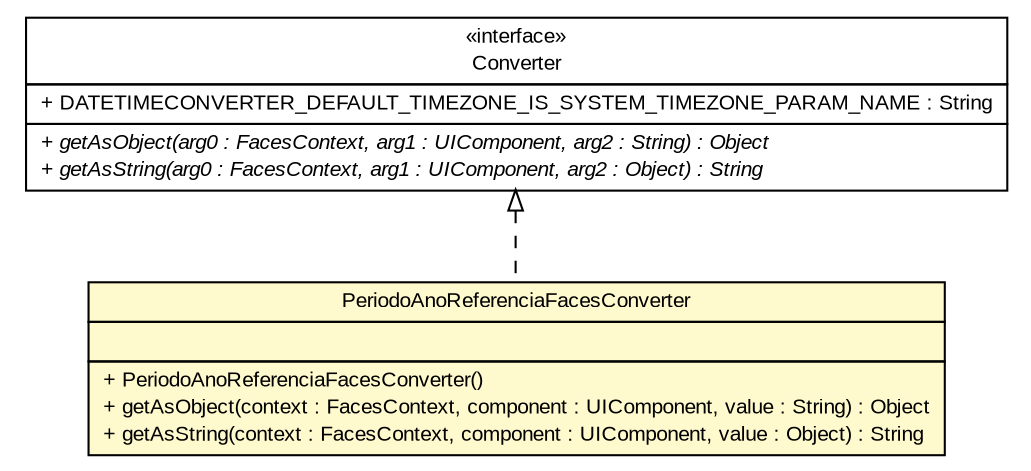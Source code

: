 #!/usr/local/bin/dot
#
# Class diagram 
# Generated by UMLGraph version R5_6 (http://www.umlgraph.org/)
#

digraph G {
	edge [fontname="arial",fontsize=10,labelfontname="arial",labelfontsize=10];
	node [fontname="arial",fontsize=10,shape=plaintext];
	nodesep=0.25;
	ranksep=0.5;
	// br.gov.to.sefaz.presentation.converter.PeriodoAnoReferenciaFacesConverter
	c1006 [label=<<table title="br.gov.to.sefaz.presentation.converter.PeriodoAnoReferenciaFacesConverter" border="0" cellborder="1" cellspacing="0" cellpadding="2" port="p" bgcolor="lemonChiffon" href="./PeriodoAnoReferenciaFacesConverter.html">
		<tr><td><table border="0" cellspacing="0" cellpadding="1">
<tr><td align="center" balign="center"> PeriodoAnoReferenciaFacesConverter </td></tr>
		</table></td></tr>
		<tr><td><table border="0" cellspacing="0" cellpadding="1">
<tr><td align="left" balign="left">  </td></tr>
		</table></td></tr>
		<tr><td><table border="0" cellspacing="0" cellpadding="1">
<tr><td align="left" balign="left"> + PeriodoAnoReferenciaFacesConverter() </td></tr>
<tr><td align="left" balign="left"> + getAsObject(context : FacesContext, component : UIComponent, value : String) : Object </td></tr>
<tr><td align="left" balign="left"> + getAsString(context : FacesContext, component : UIComponent, value : Object) : String </td></tr>
		</table></td></tr>
		</table>>, URL="./PeriodoAnoReferenciaFacesConverter.html", fontname="arial", fontcolor="black", fontsize=10.0];
	//br.gov.to.sefaz.presentation.converter.PeriodoAnoReferenciaFacesConverter implements javax.faces.convert.Converter
	c1030:p -> c1006:p [dir=back,arrowtail=empty,style=dashed];
	// javax.faces.convert.Converter
	c1030 [label=<<table title="javax.faces.convert.Converter" border="0" cellborder="1" cellspacing="0" cellpadding="2" port="p" href="http://java.sun.com/j2se/1.4.2/docs/api/javax/faces/convert/Converter.html">
		<tr><td><table border="0" cellspacing="0" cellpadding="1">
<tr><td align="center" balign="center"> &#171;interface&#187; </td></tr>
<tr><td align="center" balign="center"> Converter </td></tr>
		</table></td></tr>
		<tr><td><table border="0" cellspacing="0" cellpadding="1">
<tr><td align="left" balign="left"> + DATETIMECONVERTER_DEFAULT_TIMEZONE_IS_SYSTEM_TIMEZONE_PARAM_NAME : String </td></tr>
		</table></td></tr>
		<tr><td><table border="0" cellspacing="0" cellpadding="1">
<tr><td align="left" balign="left"><font face="arial italic" point-size="10.0"> + getAsObject(arg0 : FacesContext, arg1 : UIComponent, arg2 : String) : Object </font></td></tr>
<tr><td align="left" balign="left"><font face="arial italic" point-size="10.0"> + getAsString(arg0 : FacesContext, arg1 : UIComponent, arg2 : Object) : String </font></td></tr>
		</table></td></tr>
		</table>>, URL="http://java.sun.com/j2se/1.4.2/docs/api/javax/faces/convert/Converter.html", fontname="arial", fontcolor="black", fontsize=10.0];
}

